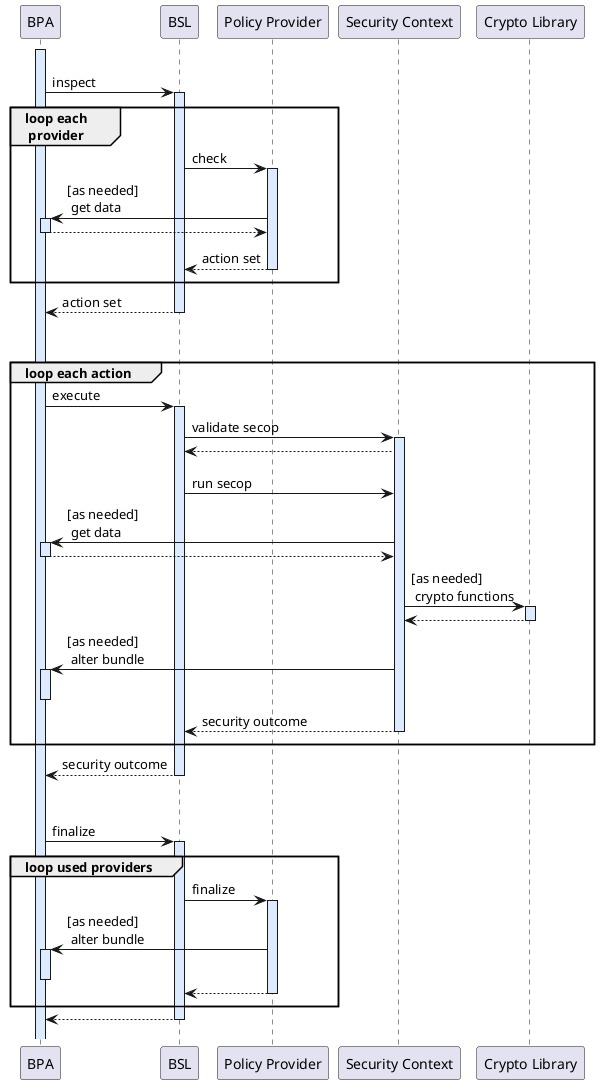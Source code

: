 @startuml
participant "BPA" as BPA
participant "BSL" as BSL
participant "Policy Provider" as Policy
participant "Security Context" as SC
participant "Crypto Library" as Crypto

||20||

activate BPA #dcebff
BPA -> BSL : inspect
activate BSL #dcebff
group loop each \n provider
    BSL -> Policy : check

    activate Policy #dcebff
    Policy -> BPA : [as needed] \n get data

    activate BPA #dcebff
    BPA --> Policy
    deactivate BPA

    ||5||

    Policy --> BSL : action set
    ||5||
    deactivate Policy
end
BSL --> BPA : action set
deactivate BSL

||35||

group loop each action
    BPA -> BSL : execute
    activate BSL #dcebff

    BSL -> SC : validate secop
    activate SC #dcebff
    SC --> BSL
    ||10||
    BSL -> SC : run secop
    
    SC -> BPA : [as needed] \n get data
    activate BPA #dcebff
    BPA --> SC
    deactivate BPA

    SC -> Crypto : [as needed] \n crypto functions
    activate Crypto #dcebff
    Crypto --> SC
    deactivate Crypto

    SC -> BPA : [as needed] \n alter bundle
    activate BPA #dcebff
    deactivate BPA

    SC --> BSL : security outcome
    ||5||
    deactivate SC
end
BSL --> BPA : security outcome
deactivate BSL

||35||

BPA -> BSL : finalize
activate BSL #dcebff
group loop used providers
    BSL -> Policy : finalize
    activate Policy #dcebff

    Policy -> BPA : [as needed] \n alter bundle
    activate BPA #dcebff
    deactivate BPA

    Policy --> BSL
    ||5||
    deactivate Policy
end
BSL --> BPA
deactivate BSL

||10||

@enduml